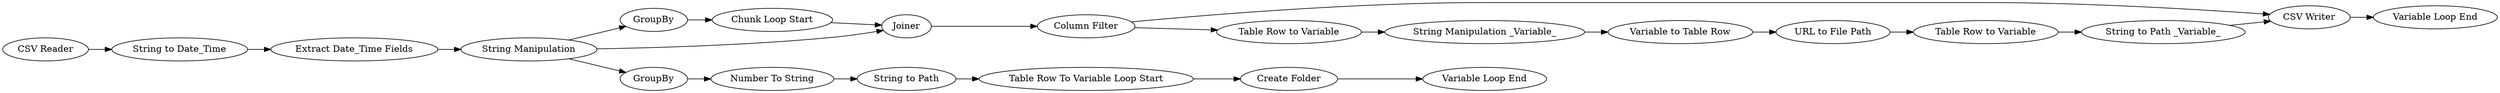 digraph {
	31 -> 34
	7 -> 8
	23 -> 29
	19 -> 14
	1 -> 33
	8 -> 9
	29 -> 26
	10 -> 31
	18 -> 19
	20 -> 23
	26 -> 27
	14 -> 15
	27 -> 32
	15 -> 16
	10 -> 20
	6 -> 7
	6 -> 18
	32 -> 31
	5 -> 6
	9 -> 10
	6 -> 9
	33 -> 5
	16 -> 17
	27 [label="Table Row to Variable"]
	7 [label=GroupBy]
	9 [label=Joiner]
	18 [label=GroupBy]
	26 [label="URL to File Path"]
	8 [label="Chunk Loop Start"]
	17 [label="Variable Loop End"]
	19 [label="Number To String"]
	31 [label="CSV Writer"]
	6 [label="String Manipulation"]
	15 [label="Table Row To Variable Loop Start"]
	10 [label="Column Filter"]
	16 [label="Create Folder"]
	1 [label="CSV Reader"]
	23 [label="String Manipulation _Variable_"]
	14 [label="String to Path"]
	5 [label="Extract Date_Time Fields"]
	20 [label="Table Row to Variable"]
	34 [label="Variable Loop End"]
	29 [label="Variable to Table Row"]
	33 [label="String to Date_Time"]
	32 [label="String to Path _Variable_"]
	rankdir=LR
}
